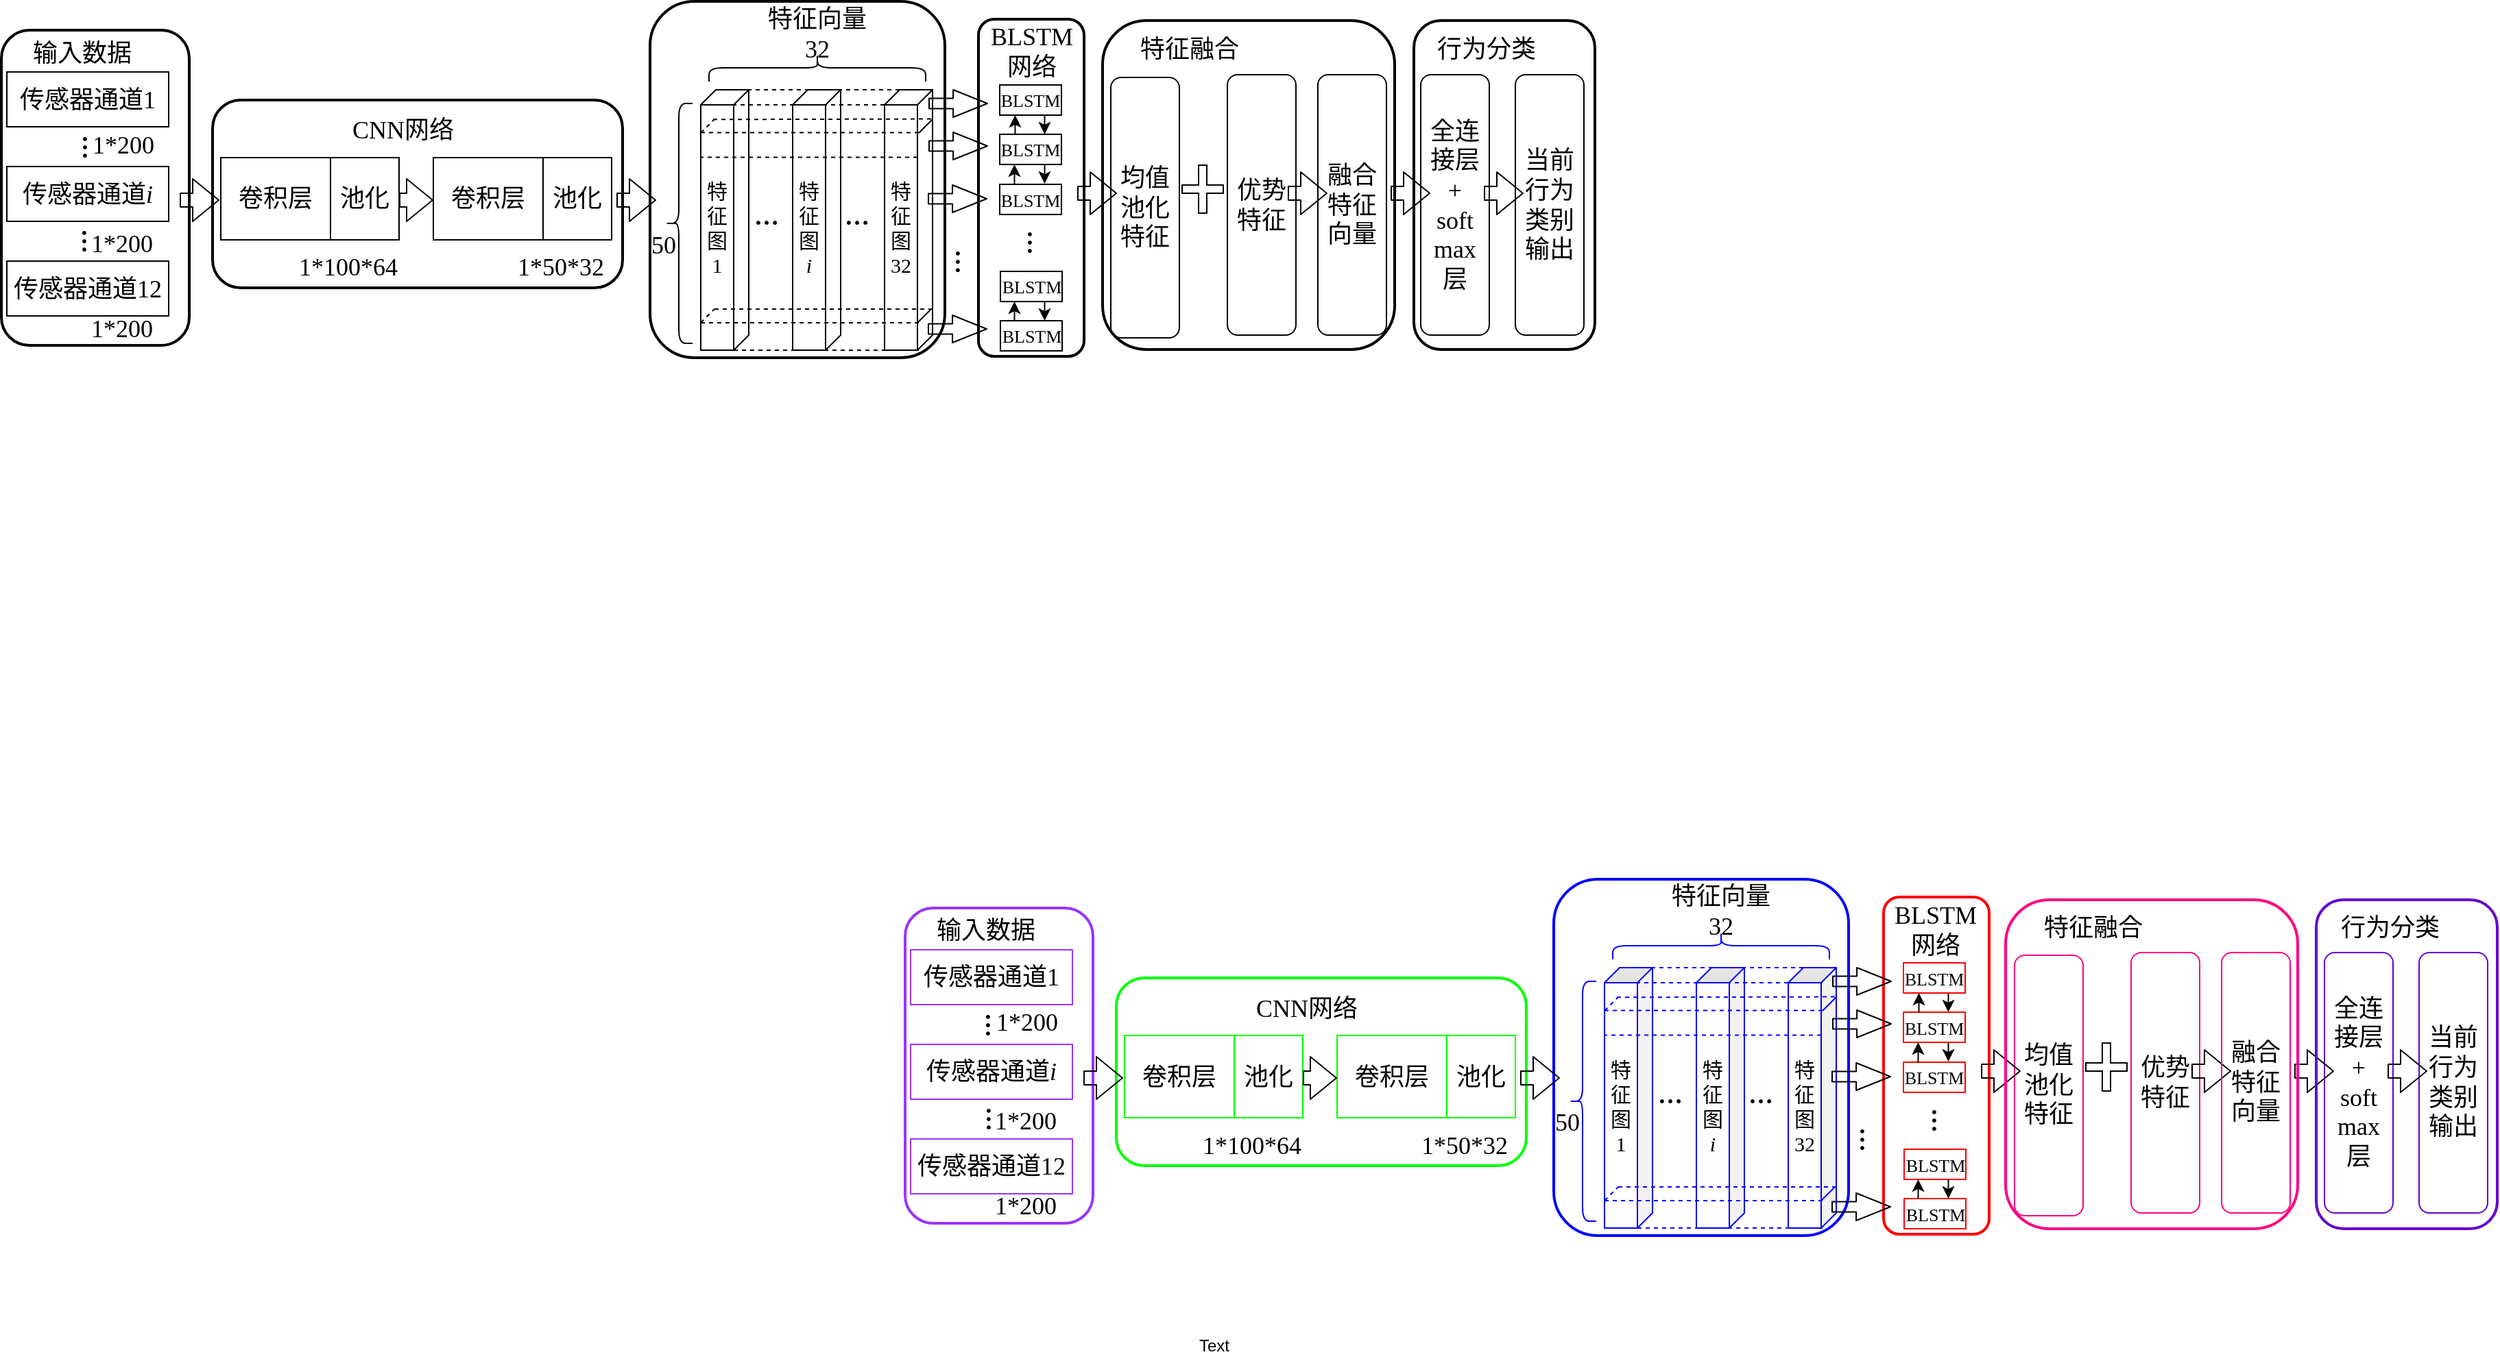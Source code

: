<mxfile version="12.3.6" type="github" pages="1">
  <diagram id="lJSEZnFhlExgmXPmysFB" name="Page-1">
    <mxGraphModel dx="1102" dy="666" grid="1" gridSize="10" guides="1" tooltips="1" connect="1" arrows="1" fold="1" page="1" pageScale="1" pageWidth="827" pageHeight="1169" math="0" shadow="0">
      <root>
        <mxCell id="0"/>
        <mxCell id="1" parent="0"/>
        <mxCell id="2xV4bgSsPK4Fpn9SXGJm-24" value="" style="rounded=1;whiteSpace=wrap;html=1;fillColor=none;fontSize=18;fontFamily=Times New Roman;strokeColor=#000000;strokeWidth=2;" parent="1" vertex="1">
          <mxGeometry x="759.5" y="683" width="77" height="246" as="geometry"/>
        </mxCell>
        <mxCell id="2xV4bgSsPK4Fpn9SXGJm-44" value="" style="rounded=1;whiteSpace=wrap;html=1;fillColor=none;fontFamily=Times New Roman;fontSize=18;strokeColor=#000000;strokeWidth=2;" parent="1" vertex="1">
          <mxGeometry x="520" y="670" width="215" height="260" as="geometry"/>
        </mxCell>
        <mxCell id="eGzz-Rn0fV7NUqwpoASo-67" value="" style="rounded=1;whiteSpace=wrap;html=1;fillColor=none;fontSize=18;fontFamily=Times New Roman;strokeColor=#000000;strokeWidth=2;" parent="1" vertex="1">
          <mxGeometry x="201" y="742" width="299" height="137" as="geometry"/>
        </mxCell>
        <mxCell id="2xV4bgSsPK4Fpn9SXGJm-2" value="" style="rounded=1;whiteSpace=wrap;html=1;fillColor=none;fontFamily=Times New Roman;strokeColor=#000000;strokeWidth=2;" parent="1" vertex="1">
          <mxGeometry x="47" y="691" width="137" height="230" as="geometry"/>
        </mxCell>
        <mxCell id="ZtjSj2uJkYHvm_TxWKFo-8" value="" style="endArrow=classic;html=1;exitX=0.25;exitY=0;exitDx=0;exitDy=0;entryX=0.25;entryY=1;entryDx=0;entryDy=0;strokeColor=#000000;" parent="1" edge="1">
          <mxGeometry width="50" height="50" relative="1" as="geometry">
            <mxPoint x="807.75" y="753" as="sourcePoint"/>
            <mxPoint x="807.75" y="767" as="targetPoint"/>
          </mxGeometry>
        </mxCell>
        <mxCell id="eGzz-Rn0fV7NUqwpoASo-92" value="BLSTM" style="rounded=0;whiteSpace=wrap;html=1;fillColor=none;fontFamily=Times New Roman;fontSize=13;strokeColor=#000000;" parent="1" vertex="1">
          <mxGeometry x="775" y="767" width="45" height="22" as="geometry"/>
        </mxCell>
        <mxCell id="eGzz-Rn0fV7NUqwpoASo-36" value="&lt;font style=&quot;font-size: 15px&quot;&gt;特征图&lt;br&gt;1&lt;/font&gt;" style="shape=cube;whiteSpace=wrap;html=1;boundedLbl=1;backgroundOutline=1;darkOpacity=0;darkOpacity2=0;fillColor=none;direction=south;size=11;fontFamily=Times New Roman;strokeColor=#000000;strokeWidth=1;" parent="1" vertex="1">
          <mxGeometry x="557" y="734.5" width="35" height="190" as="geometry"/>
        </mxCell>
        <mxCell id="eGzz-Rn0fV7NUqwpoASo-37" value="&lt;font style=&quot;font-size: 15px&quot;&gt;特征图&lt;br&gt;&lt;i&gt;i&lt;/i&gt;&lt;/font&gt;" style="shape=cube;whiteSpace=wrap;html=1;boundedLbl=1;backgroundOutline=1;darkOpacity=0;darkOpacity2=0;fillColor=none;direction=south;size=11;fontStyle=0;fontFamily=Times New Roman;strokeColor=#000000;" parent="1" vertex="1">
          <mxGeometry x="624" y="734.5" width="35" height="190" as="geometry"/>
        </mxCell>
        <mxCell id="eGzz-Rn0fV7NUqwpoASo-38" value="&lt;font style=&quot;font-size: 15px&quot;&gt;特征图&lt;br&gt;32&lt;/font&gt;" style="shape=cube;whiteSpace=wrap;html=1;boundedLbl=1;backgroundOutline=1;darkOpacity=0;darkOpacity2=0;fillColor=none;direction=south;size=11;fontStyle=0;fontFamily=Times New Roman;strokeColor=#000000;" parent="1" vertex="1">
          <mxGeometry x="691" y="734.5" width="35" height="190" as="geometry"/>
        </mxCell>
        <mxCell id="eGzz-Rn0fV7NUqwpoASo-44" value="卷积层" style="rounded=0;whiteSpace=wrap;html=1;fillColor=none;fontSize=18;fontFamily=Times New Roman;strokeColor=#000000;" parent="1" vertex="1">
          <mxGeometry x="207" y="784" width="80" height="60" as="geometry"/>
        </mxCell>
        <mxCell id="eGzz-Rn0fV7NUqwpoASo-50" value="池化" style="rounded=0;whiteSpace=wrap;html=1;fillColor=none;fontSize=18;fontFamily=Times New Roman;strokeColor=#000000;" parent="1" vertex="1">
          <mxGeometry x="287" y="784" width="50" height="60" as="geometry"/>
        </mxCell>
        <mxCell id="eGzz-Rn0fV7NUqwpoASo-52" value="BLSTM" style="rounded=0;whiteSpace=wrap;html=1;fillColor=none;fontFamily=Times New Roman;fontSize=13;strokeColor=#000000;" parent="1" vertex="1">
          <mxGeometry x="775" y="731" width="45" height="22" as="geometry"/>
        </mxCell>
        <mxCell id="eGzz-Rn0fV7NUqwpoASo-64" value="卷积层" style="rounded=0;whiteSpace=wrap;html=1;fillColor=none;fontSize=18;fontFamily=Times New Roman;strokeColor=#000000;" parent="1" vertex="1">
          <mxGeometry x="362" y="784" width="80" height="60" as="geometry"/>
        </mxCell>
        <mxCell id="eGzz-Rn0fV7NUqwpoASo-65" value="池化" style="rounded=0;whiteSpace=wrap;html=1;fillColor=none;fontSize=18;fontFamily=Times New Roman;strokeColor=#000000;" parent="1" vertex="1">
          <mxGeometry x="442" y="784" width="50" height="60" as="geometry"/>
        </mxCell>
        <mxCell id="eGzz-Rn0fV7NUqwpoASo-68" value="CNN网络" style="text;html=1;strokeColor=none;fillColor=none;align=center;verticalAlign=middle;whiteSpace=wrap;rounded=0;fontSize=18;fontFamily=Times New Roman;" parent="1" vertex="1">
          <mxGeometry x="279.5" y="744" width="120" height="40" as="geometry"/>
        </mxCell>
        <mxCell id="eGzz-Rn0fV7NUqwpoASo-70" value="1*100*64" style="text;html=1;strokeColor=none;fillColor=none;align=center;verticalAlign=middle;whiteSpace=wrap;rounded=0;fontSize=18;fontFamily=Times New Roman;" parent="1" vertex="1">
          <mxGeometry x="238" y="854" width="124" height="20" as="geometry"/>
        </mxCell>
        <mxCell id="eGzz-Rn0fV7NUqwpoASo-71" value="1*50*32" style="text;html=1;strokeColor=none;fillColor=none;align=center;verticalAlign=middle;whiteSpace=wrap;rounded=0;fontSize=18;fontFamily=Times New Roman;" parent="1" vertex="1">
          <mxGeometry x="392.5" y="854" width="124" height="20" as="geometry"/>
        </mxCell>
        <mxCell id="eGzz-Rn0fV7NUqwpoASo-72" value="" style="shape=curlyBracket;whiteSpace=wrap;html=1;rounded=1;fillColor=none;fontSize=18;fontFamily=Times New Roman;strokeColor=#000000;" parent="1" vertex="1">
          <mxGeometry x="531" y="744.5" width="20" height="175" as="geometry"/>
        </mxCell>
        <mxCell id="eGzz-Rn0fV7NUqwpoASo-73" value="50" style="text;html=1;resizable=0;points=[];autosize=1;align=left;verticalAlign=top;spacingTop=-4;fontSize=18;fontFamily=Times New Roman;" parent="1" vertex="1">
          <mxGeometry x="518.5" y="834.5" width="40" height="20" as="geometry"/>
        </mxCell>
        <mxCell id="eGzz-Rn0fV7NUqwpoASo-74" value="" style="shape=curlyBracket;whiteSpace=wrap;html=1;rounded=1;fillColor=none;fontSize=18;direction=south;fontFamily=Times New Roman;strokeColor=#000000;" parent="1" vertex="1">
          <mxGeometry x="563" y="708.5" width="158" height="20" as="geometry"/>
        </mxCell>
        <mxCell id="eGzz-Rn0fV7NUqwpoASo-75" value="特征向量&lt;br&gt;&amp;nbsp; &amp;nbsp; &amp;nbsp; 32" style="text;html=1;resizable=0;points=[];autosize=1;align=left;verticalAlign=top;spacingTop=-4;fontSize=18;fontFamily=Times New Roman;" parent="1" vertex="1">
          <mxGeometry x="604" y="669.5" width="90" height="40" as="geometry"/>
        </mxCell>
        <mxCell id="eGzz-Rn0fV7NUqwpoASo-76" value="" style="endArrow=none;dashed=1;html=1;fontSize=18;entryX=0;entryY=0;entryDx=11;entryDy=35;entryPerimeter=0;exitX=0;exitY=0;exitDx=11;exitDy=35;exitPerimeter=0;fontFamily=Times New Roman;strokeColor=#000000;" parent="1" source="eGzz-Rn0fV7NUqwpoASo-38" target="eGzz-Rn0fV7NUqwpoASo-36" edge="1">
          <mxGeometry width="50" height="50" relative="1" as="geometry">
            <mxPoint x="314" y="733.5" as="sourcePoint"/>
            <mxPoint x="556" y="739.5" as="targetPoint"/>
          </mxGeometry>
        </mxCell>
        <mxCell id="eGzz-Rn0fV7NUqwpoASo-77" value="" style="endArrow=none;dashed=1;html=1;fontSize=18;entryX=0;entryY=0;entryDx=0;entryDy=24;entryPerimeter=0;exitX=0;exitY=0;exitDx=0;exitDy=24;exitPerimeter=0;fontFamily=Times New Roman;strokeColor=#000000;" parent="1" source="eGzz-Rn0fV7NUqwpoASo-38" target="eGzz-Rn0fV7NUqwpoASo-36" edge="1">
          <mxGeometry width="50" height="50" relative="1" as="geometry">
            <mxPoint x="436" y="749.5" as="sourcePoint"/>
            <mxPoint x="486" y="699.5" as="targetPoint"/>
          </mxGeometry>
        </mxCell>
        <mxCell id="eGzz-Rn0fV7NUqwpoASo-78" value="" style="endArrow=none;dashed=1;html=1;fontSize=18;entryX=0.149;entryY=1;entryDx=0;entryDy=0;entryPerimeter=0;exitX=0.149;exitY=0.286;exitDx=0;exitDy=0;exitPerimeter=0;fontFamily=Times New Roman;strokeColor=#000000;" parent="1" edge="1">
          <mxGeometry width="50" height="50" relative="1" as="geometry">
            <mxPoint x="715.99" y="765.81" as="sourcePoint"/>
            <mxPoint x="557" y="765.81" as="targetPoint"/>
          </mxGeometry>
        </mxCell>
        <mxCell id="eGzz-Rn0fV7NUqwpoASo-79" value="" style="endArrow=none;dashed=1;html=1;fontSize=18;entryX=0.112;entryY=0.009;entryDx=0;entryDy=0;entryPerimeter=0;exitX=0.114;exitY=0.743;exitDx=0;exitDy=0;exitPerimeter=0;fontFamily=Times New Roman;strokeColor=#000000;" parent="1" source="eGzz-Rn0fV7NUqwpoASo-36" target="eGzz-Rn0fV7NUqwpoASo-38" edge="1">
          <mxGeometry width="50" height="50" relative="1" as="geometry">
            <mxPoint x="456" y="769.5" as="sourcePoint"/>
            <mxPoint x="506" y="719.5" as="targetPoint"/>
          </mxGeometry>
        </mxCell>
        <mxCell id="eGzz-Rn0fV7NUqwpoASo-84" value="" style="endArrow=none;dashed=1;html=1;fontSize=18;fontFamily=Times New Roman;strokeColor=#000000;" parent="1" edge="1">
          <mxGeometry width="50" height="50" relative="1" as="geometry">
            <mxPoint x="557" y="904.5" as="sourcePoint"/>
            <mxPoint x="716" y="904.5" as="targetPoint"/>
          </mxGeometry>
        </mxCell>
        <mxCell id="eGzz-Rn0fV7NUqwpoASo-85" value="" style="endArrow=none;dashed=1;html=1;fontSize=18;fontFamily=Times New Roman;strokeColor=#000000;" parent="1" edge="1">
          <mxGeometry width="50" height="50" relative="1" as="geometry">
            <mxPoint x="557" y="924.5" as="sourcePoint"/>
            <mxPoint x="716" y="924.5" as="targetPoint"/>
          </mxGeometry>
        </mxCell>
        <mxCell id="eGzz-Rn0fV7NUqwpoASo-86" value="" style="endArrow=none;dashed=1;html=1;fontSize=18;fontFamily=Times New Roman;strokeColor=#000000;" parent="1" edge="1">
          <mxGeometry width="50" height="50" relative="1" as="geometry">
            <mxPoint x="567" y="894.5" as="sourcePoint"/>
            <mxPoint x="726" y="894.5" as="targetPoint"/>
          </mxGeometry>
        </mxCell>
        <mxCell id="eGzz-Rn0fV7NUqwpoASo-88" value="" style="endArrow=none;html=1;fontSize=18;fontFamily=Times New Roman;strokeColor=#000000;" parent="1" edge="1">
          <mxGeometry width="50" height="50" relative="1" as="geometry">
            <mxPoint x="716" y="766" as="sourcePoint"/>
            <mxPoint x="726" y="756" as="targetPoint"/>
          </mxGeometry>
        </mxCell>
        <mxCell id="eGzz-Rn0fV7NUqwpoASo-89" value="" style="endArrow=none;dashed=1;html=1;fontSize=18;fontFamily=Times New Roman;strokeColor=#000000;" parent="1" edge="1">
          <mxGeometry width="50" height="50" relative="1" as="geometry">
            <mxPoint x="557" y="766" as="sourcePoint"/>
            <mxPoint x="567" y="756" as="targetPoint"/>
          </mxGeometry>
        </mxCell>
        <mxCell id="eGzz-Rn0fV7NUqwpoASo-90" value="" style="endArrow=none;dashed=1;html=1;fontSize=18;fontFamily=Times New Roman;strokeColor=#000000;" parent="1" edge="1">
          <mxGeometry width="50" height="50" relative="1" as="geometry">
            <mxPoint x="557" y="904.5" as="sourcePoint"/>
            <mxPoint x="567" y="894.5" as="targetPoint"/>
          </mxGeometry>
        </mxCell>
        <mxCell id="eGzz-Rn0fV7NUqwpoASo-91" value="" style="endArrow=none;html=1;fontSize=18;fontFamily=Times New Roman;strokeColor=#000000;" parent="1" edge="1">
          <mxGeometry width="50" height="50" relative="1" as="geometry">
            <mxPoint x="715" y="904.5" as="sourcePoint"/>
            <mxPoint x="725" y="894.5" as="targetPoint"/>
          </mxGeometry>
        </mxCell>
        <mxCell id="eGzz-Rn0fV7NUqwpoASo-106" value="均值池化特征" style="rounded=1;whiteSpace=wrap;html=1;fillColor=none;fontSize=18;fontFamily=Times New Roman;strokeColor=#000000;strokeWidth=1;" parent="1" vertex="1">
          <mxGeometry x="856" y="725.5" width="50" height="190" as="geometry"/>
        </mxCell>
        <mxCell id="eGzz-Rn0fV7NUqwpoASo-107" value="" style="shape=cross;whiteSpace=wrap;html=1;fillColor=none;fontSize=18;fontFamily=Times New Roman;strokeColor=#000000;" parent="1" vertex="1">
          <mxGeometry x="908" y="789.5" width="30" height="35" as="geometry"/>
        </mxCell>
        <mxCell id="eGzz-Rn0fV7NUqwpoASo-108" value="优势特征" style="rounded=1;whiteSpace=wrap;html=1;fillColor=none;fontSize=18;fontFamily=Times New Roman;strokeColor=#000000;" parent="1" vertex="1">
          <mxGeometry x="941" y="723.5" width="50" height="190" as="geometry"/>
        </mxCell>
        <mxCell id="eGzz-Rn0fV7NUqwpoASo-109" value="全连接层&lt;br&gt;+&lt;br&gt;soft&lt;br&gt;max&lt;br&gt;层" style="rounded=1;whiteSpace=wrap;html=1;fillColor=none;fontSize=18;fontFamily=Times New Roman;strokeColor=#000000;" parent="1" vertex="1">
          <mxGeometry x="1082" y="723.5" width="50" height="190" as="geometry"/>
        </mxCell>
        <mxCell id="eGzz-Rn0fV7NUqwpoASo-110" value="当前行为&lt;br&gt;类别输出" style="rounded=1;whiteSpace=wrap;html=1;fillColor=none;fontSize=18;fontFamily=Times New Roman;strokeColor=#000000;" parent="1" vertex="1">
          <mxGeometry x="1151" y="723.5" width="50" height="190" as="geometry"/>
        </mxCell>
        <mxCell id="2xV4bgSsPK4Fpn9SXGJm-1" value="" style="shape=flexArrow;endArrow=classic;html=1;fontFamily=Times New Roman;strokeColor=#000000;" parent="1" edge="1">
          <mxGeometry width="50" height="50" relative="1" as="geometry">
            <mxPoint x="985" y="810" as="sourcePoint"/>
            <mxPoint x="1014" y="810" as="targetPoint"/>
          </mxGeometry>
        </mxCell>
        <mxCell id="2xV4bgSsPK4Fpn9SXGJm-3" value="BLSTM网络" style="text;html=1;strokeColor=none;fillColor=none;align=center;verticalAlign=middle;whiteSpace=wrap;rounded=0;fontSize=18;fontFamily=Times New Roman;" parent="1" vertex="1">
          <mxGeometry x="768.5" y="697" width="59" height="20" as="geometry"/>
        </mxCell>
        <mxCell id="2xV4bgSsPK4Fpn9SXGJm-9" value="" style="endArrow=none;dashed=1;html=1;fontSize=18;entryX=0.149;entryY=1;entryDx=0;entryDy=0;entryPerimeter=0;exitX=0.149;exitY=0.286;exitDx=0;exitDy=0;exitPerimeter=0;fontFamily=Times New Roman;strokeColor=#000000;" parent="1" edge="1">
          <mxGeometry width="50" height="50" relative="1" as="geometry">
            <mxPoint x="715" y="783.81" as="sourcePoint"/>
            <mxPoint x="557" y="783.81" as="targetPoint"/>
          </mxGeometry>
        </mxCell>
        <mxCell id="2xV4bgSsPK4Fpn9SXGJm-12" value="传感器通道1" style="rounded=0;whiteSpace=wrap;html=1;fillColor=none;fontSize=18;fontFamily=Times New Roman;strokeColor=#000000;" parent="1" vertex="1">
          <mxGeometry x="51" y="721.5" width="118" height="40" as="geometry"/>
        </mxCell>
        <mxCell id="2xV4bgSsPK4Fpn9SXGJm-14" value="传感器通道&lt;i&gt;i&lt;/i&gt;" style="rounded=0;whiteSpace=wrap;html=1;fillColor=none;fontSize=18;fontFamily=Times New Roman;strokeColor=#000000;" parent="1" vertex="1">
          <mxGeometry x="51" y="790.5" width="118" height="40" as="geometry"/>
        </mxCell>
        <mxCell id="2xV4bgSsPK4Fpn9SXGJm-15" value="传感器通道12" style="rounded=0;whiteSpace=wrap;html=1;fillColor=none;fontSize=18;fontFamily=Times New Roman;strokeColor=#000000;" parent="1" vertex="1">
          <mxGeometry x="51" y="859.5" width="118" height="40" as="geometry"/>
        </mxCell>
        <mxCell id="2xV4bgSsPK4Fpn9SXGJm-38" value="&lt;b&gt;…&lt;/b&gt;" style="text;html=1;strokeColor=none;fillColor=none;align=center;verticalAlign=middle;whiteSpace=wrap;rounded=0;fontFamily=Times New Roman;fontSize=18;direction=west;" parent="1" vertex="1">
          <mxGeometry x="651" y="817" width="40" height="20" as="geometry"/>
        </mxCell>
        <mxCell id="2xV4bgSsPK4Fpn9SXGJm-39" value="&lt;b&gt;…&lt;/b&gt;" style="text;html=1;strokeColor=none;fillColor=none;align=center;verticalAlign=middle;whiteSpace=wrap;rounded=0;fontFamily=Times New Roman;fontSize=18;direction=west;rotation=90;strokeWidth=7;" parent="1" vertex="1">
          <mxGeometry x="92.5" y="766" width="40" height="20" as="geometry"/>
        </mxCell>
        <mxCell id="2xV4bgSsPK4Fpn9SXGJm-40" value="&lt;b&gt;…&lt;/b&gt;" style="text;html=1;strokeColor=none;fillColor=none;align=center;verticalAlign=middle;whiteSpace=wrap;rounded=0;fontFamily=Times New Roman;fontSize=18;direction=west;rotation=90;" parent="1" vertex="1">
          <mxGeometry x="92.5" y="834.5" width="40" height="20" as="geometry"/>
        </mxCell>
        <mxCell id="2xV4bgSsPK4Fpn9SXGJm-41" value="&lt;b&gt;…&lt;/b&gt;" style="text;html=1;strokeColor=none;fillColor=none;align=center;verticalAlign=middle;whiteSpace=wrap;rounded=0;fontFamily=Times New Roman;fontSize=18;direction=west;" parent="1" vertex="1">
          <mxGeometry x="584.5" y="817" width="40" height="20" as="geometry"/>
        </mxCell>
        <mxCell id="2xV4bgSsPK4Fpn9SXGJm-42" value="&lt;b&gt;&lt;font style=&quot;font-size: 18px&quot;&gt;…&lt;/font&gt;&lt;/b&gt;" style="text;html=1;strokeColor=none;fillColor=none;align=center;verticalAlign=middle;whiteSpace=wrap;rounded=0;fontFamily=Times New Roman;fontSize=13;direction=west;rotation=90;" parent="1" vertex="1">
          <mxGeometry x="793.5" y="839" width="17" height="13" as="geometry"/>
        </mxCell>
        <mxCell id="2xV4bgSsPK4Fpn9SXGJm-43" value="输入数据" style="text;html=1;strokeColor=none;fillColor=none;align=center;verticalAlign=middle;whiteSpace=wrap;rounded=0;fontFamily=Times New Roman;fontSize=18;" parent="1" vertex="1">
          <mxGeometry x="56" y="697.5" width="100" height="20" as="geometry"/>
        </mxCell>
        <mxCell id="2xV4bgSsPK4Fpn9SXGJm-55" value="" style="shape=flexArrow;endArrow=classic;html=1;fontFamily=Times New Roman;fontSize=18;width=7.5;endSize=7.986;endWidth=11.528;" parent="1" edge="1">
          <mxGeometry width="50" height="50" relative="1" as="geometry">
            <mxPoint x="723" y="744.5" as="sourcePoint"/>
            <mxPoint x="766.5" y="744.5" as="targetPoint"/>
          </mxGeometry>
        </mxCell>
        <mxCell id="2xV4bgSsPK4Fpn9SXGJm-56" value="" style="shape=flexArrow;endArrow=classic;html=1;fontFamily=Times New Roman;fontSize=18;width=7.5;endSize=7.986;endWidth=11.528;" parent="1" edge="1">
          <mxGeometry width="50" height="50" relative="1" as="geometry">
            <mxPoint x="723" y="775.5" as="sourcePoint"/>
            <mxPoint x="766.5" y="775.5" as="targetPoint"/>
          </mxGeometry>
        </mxCell>
        <mxCell id="2xV4bgSsPK4Fpn9SXGJm-57" value="BLSTM" style="rounded=0;whiteSpace=wrap;html=1;fillColor=none;fontFamily=Times New Roman;fontSize=13;strokeColor=#000000;" parent="1" vertex="1">
          <mxGeometry x="775.5" y="867" width="45" height="22" as="geometry"/>
        </mxCell>
        <mxCell id="2xV4bgSsPK4Fpn9SXGJm-58" value="BLSTM" style="rounded=0;whiteSpace=wrap;html=1;fillColor=none;fontFamily=Times New Roman;fontSize=13;strokeColor=#000000;" parent="1" vertex="1">
          <mxGeometry x="775.5" y="903" width="45" height="22" as="geometry"/>
        </mxCell>
        <mxCell id="2xV4bgSsPK4Fpn9SXGJm-60" value="" style="shape=flexArrow;endArrow=classic;html=1;fontFamily=Times New Roman;fontSize=18;width=7.5;endSize=7.986;endWidth=11.528;" parent="1" edge="1">
          <mxGeometry width="50" height="50" relative="1" as="geometry">
            <mxPoint x="722.5" y="909" as="sourcePoint"/>
            <mxPoint x="766" y="909" as="targetPoint"/>
          </mxGeometry>
        </mxCell>
        <mxCell id="2xV4bgSsPK4Fpn9SXGJm-62" value="BLSTM" style="rounded=0;whiteSpace=wrap;html=1;fillColor=none;fontFamily=Times New Roman;fontSize=13;strokeColor=#000000;" parent="1" vertex="1">
          <mxGeometry x="775" y="803.5" width="45" height="22" as="geometry"/>
        </mxCell>
        <mxCell id="2xV4bgSsPK4Fpn9SXGJm-67" value="" style="shape=flexArrow;endArrow=classic;html=1;fontFamily=Times New Roman;fontSize=18;width=7.5;endSize=7.986;endWidth=11.528;" parent="1" edge="1">
          <mxGeometry width="50" height="50" relative="1" as="geometry">
            <mxPoint x="722.5" y="814" as="sourcePoint"/>
            <mxPoint x="766" y="814" as="targetPoint"/>
          </mxGeometry>
        </mxCell>
        <mxCell id="2xV4bgSsPK4Fpn9SXGJm-68" value="1*200" style="text;html=1;strokeColor=none;fillColor=none;align=center;verticalAlign=middle;whiteSpace=wrap;rounded=0;fontFamily=Times New Roman;fontSize=18;" parent="1" vertex="1">
          <mxGeometry x="116" y="764.5" width="40" height="20" as="geometry"/>
        </mxCell>
        <mxCell id="2xV4bgSsPK4Fpn9SXGJm-69" value="1*200" style="text;html=1;strokeColor=none;fillColor=none;align=center;verticalAlign=middle;whiteSpace=wrap;rounded=0;fontFamily=Times New Roman;fontSize=18;" parent="1" vertex="1">
          <mxGeometry x="115" y="836.5" width="40" height="20" as="geometry"/>
        </mxCell>
        <mxCell id="2xV4bgSsPK4Fpn9SXGJm-70" value="1*200" style="text;html=1;strokeColor=none;fillColor=none;align=center;verticalAlign=middle;whiteSpace=wrap;rounded=0;fontFamily=Times New Roman;fontSize=18;" parent="1" vertex="1">
          <mxGeometry x="115" y="898.5" width="40" height="20" as="geometry"/>
        </mxCell>
        <mxCell id="2xV4bgSsPK4Fpn9SXGJm-72" value="" style="shape=flexArrow;endArrow=classic;html=1;fontFamily=Times New Roman;strokeColor=#000000;" parent="1" edge="1">
          <mxGeometry width="50" height="50" relative="1" as="geometry">
            <mxPoint x="831.5" y="810" as="sourcePoint"/>
            <mxPoint x="860.5" y="810" as="targetPoint"/>
          </mxGeometry>
        </mxCell>
        <mxCell id="2xV4bgSsPK4Fpn9SXGJm-73" value="" style="shape=flexArrow;endArrow=classic;html=1;fontFamily=Times New Roman;strokeColor=#000000;" parent="1" edge="1">
          <mxGeometry width="50" height="50" relative="1" as="geometry">
            <mxPoint x="495.5" y="815" as="sourcePoint"/>
            <mxPoint x="524.5" y="815" as="targetPoint"/>
          </mxGeometry>
        </mxCell>
        <mxCell id="2xV4bgSsPK4Fpn9SXGJm-75" value="" style="shape=flexArrow;endArrow=classic;html=1;fontFamily=Times New Roman;" parent="1" edge="1">
          <mxGeometry width="50" height="50" relative="1" as="geometry">
            <mxPoint x="177.0" y="815" as="sourcePoint"/>
            <mxPoint x="206" y="815" as="targetPoint"/>
          </mxGeometry>
        </mxCell>
        <mxCell id="2xV4bgSsPK4Fpn9SXGJm-77" value="" style="shape=flexArrow;endArrow=classic;html=1;fontFamily=Times New Roman;" parent="1" edge="1">
          <mxGeometry width="50" height="50" relative="1" as="geometry">
            <mxPoint x="337.0" y="815" as="sourcePoint"/>
            <mxPoint x="362" y="815" as="targetPoint"/>
          </mxGeometry>
        </mxCell>
        <mxCell id="2xV4bgSsPK4Fpn9SXGJm-98" value="&lt;b&gt;…&lt;/b&gt;" style="text;html=1;strokeColor=none;fillColor=none;align=center;verticalAlign=middle;whiteSpace=wrap;rounded=0;fontFamily=Times New Roman;fontSize=18;direction=west;rotation=90;" parent="1" vertex="1">
          <mxGeometry x="729.5" y="854.5" width="40" height="10" as="geometry"/>
        </mxCell>
        <mxCell id="ZtjSj2uJkYHvm_TxWKFo-5" value="" style="endArrow=classic;html=1;exitX=0.25;exitY=0;exitDx=0;exitDy=0;entryX=0.25;entryY=1;entryDx=0;entryDy=0;strokeColor=#000000;" parent="1" source="eGzz-Rn0fV7NUqwpoASo-92" target="eGzz-Rn0fV7NUqwpoASo-52" edge="1">
          <mxGeometry width="50" height="50" relative="1" as="geometry">
            <mxPoint x="674" y="799" as="sourcePoint"/>
            <mxPoint x="724" y="749" as="targetPoint"/>
          </mxGeometry>
        </mxCell>
        <mxCell id="ZtjSj2uJkYHvm_TxWKFo-6" value="" style="endArrow=classic;html=1;exitX=0.25;exitY=0;exitDx=0;exitDy=0;entryX=0.25;entryY=1;entryDx=0;entryDy=0;strokeColor=#000000;" parent="1" edge="1">
          <mxGeometry width="50" height="50" relative="1" as="geometry">
            <mxPoint x="785.75" y="803.5" as="sourcePoint"/>
            <mxPoint x="785.75" y="789" as="targetPoint"/>
          </mxGeometry>
        </mxCell>
        <mxCell id="ZtjSj2uJkYHvm_TxWKFo-7" value="" style="endArrow=classic;html=1;exitX=0.25;exitY=0;exitDx=0;exitDy=0;entryX=0.25;entryY=1;entryDx=0;entryDy=0;strokeColor=#000000;" parent="1" edge="1">
          <mxGeometry width="50" height="50" relative="1" as="geometry">
            <mxPoint x="785.75" y="903" as="sourcePoint"/>
            <mxPoint x="785.75" y="889" as="targetPoint"/>
          </mxGeometry>
        </mxCell>
        <mxCell id="ZtjSj2uJkYHvm_TxWKFo-10" value="" style="endArrow=classic;html=1;exitX=0.25;exitY=0;exitDx=0;exitDy=0;entryX=0.25;entryY=1;entryDx=0;entryDy=0;strokeColor=#000000;" parent="1" edge="1">
          <mxGeometry width="50" height="50" relative="1" as="geometry">
            <mxPoint x="807.75" y="789" as="sourcePoint"/>
            <mxPoint x="807.75" y="803" as="targetPoint"/>
          </mxGeometry>
        </mxCell>
        <mxCell id="ZtjSj2uJkYHvm_TxWKFo-11" value="" style="endArrow=classic;html=1;exitX=0.25;exitY=0;exitDx=0;exitDy=0;entryX=0.25;entryY=1;entryDx=0;entryDy=0;strokeColor=#000000;" parent="1" edge="1">
          <mxGeometry width="50" height="50" relative="1" as="geometry">
            <mxPoint x="807.75" y="889" as="sourcePoint"/>
            <mxPoint x="807.75" y="903" as="targetPoint"/>
          </mxGeometry>
        </mxCell>
        <mxCell id="ZtjSj2uJkYHvm_TxWKFo-13" value="" style="shape=flexArrow;endArrow=classic;html=1;fontFamily=Times New Roman;strokeColor=#000000;" parent="1" edge="1">
          <mxGeometry width="50" height="50" relative="1" as="geometry">
            <mxPoint x="1128" y="810" as="sourcePoint"/>
            <mxPoint x="1157" y="810" as="targetPoint"/>
          </mxGeometry>
        </mxCell>
        <mxCell id="ZtjSj2uJkYHvm_TxWKFo-15" value="特征融合" style="text;html=1;strokeColor=none;fillColor=none;align=center;verticalAlign=middle;whiteSpace=wrap;rounded=0;fontSize=18;" parent="1" vertex="1">
          <mxGeometry x="874" y="695" width="79" height="20" as="geometry"/>
        </mxCell>
        <mxCell id="3uppgYlmmr_DsJyYe-Iu-1" value="融合特征向量" style="rounded=1;whiteSpace=wrap;html=1;fillColor=none;fontSize=18;fontFamily=Times New Roman;strokeColor=#000000;" parent="1" vertex="1">
          <mxGeometry x="1007" y="723.5" width="50" height="190" as="geometry"/>
        </mxCell>
        <mxCell id="3uppgYlmmr_DsJyYe-Iu-2" value="" style="shape=flexArrow;endArrow=classic;html=1;fontFamily=Times New Roman;strokeColor=#000000;" parent="1" edge="1">
          <mxGeometry width="50" height="50" relative="1" as="geometry">
            <mxPoint x="1060" y="810" as="sourcePoint"/>
            <mxPoint x="1089" y="810" as="targetPoint"/>
          </mxGeometry>
        </mxCell>
        <mxCell id="YC8aZW9m34SwdmUY51Wp-1" value="" style="rounded=1;whiteSpace=wrap;html=1;fillColor=none;strokeWidth=2;" parent="1" vertex="1">
          <mxGeometry x="850" y="684" width="213" height="240" as="geometry"/>
        </mxCell>
        <mxCell id="YC8aZW9m34SwdmUY51Wp-3" value="" style="rounded=1;whiteSpace=wrap;html=1;fillColor=none;strokeWidth=2;" parent="1" vertex="1">
          <mxGeometry x="1077" y="684" width="132" height="240" as="geometry"/>
        </mxCell>
        <mxCell id="YC8aZW9m34SwdmUY51Wp-4" value="&lt;font style=&quot;font-size: 18px&quot;&gt;行为分类&lt;/font&gt;" style="text;html=1;strokeColor=none;fillColor=none;align=center;verticalAlign=middle;whiteSpace=wrap;rounded=0;" parent="1" vertex="1">
          <mxGeometry x="1090" y="695" width="80" height="20" as="geometry"/>
        </mxCell>
        <mxCell id="YC8aZW9m34SwdmUY51Wp-81" value="Text" style="text;html=1;align=center;verticalAlign=middle;resizable=0;points=[];;autosize=1;" parent="1" vertex="1">
          <mxGeometry x="911" y="1641" width="40" height="20" as="geometry"/>
        </mxCell>
        <mxCell id="YC8aZW9m34SwdmUY51Wp-84" value="" style="rounded=1;whiteSpace=wrap;html=1;fillColor=none;fontSize=18;fontFamily=Times New Roman;strokeColor=#FF0000;strokeWidth=2;" parent="1" vertex="1">
          <mxGeometry x="1419.5" y="1323.5" width="77" height="246" as="geometry"/>
        </mxCell>
        <mxCell id="YC8aZW9m34SwdmUY51Wp-85" value="" style="rounded=1;whiteSpace=wrap;html=1;fillColor=none;fontFamily=Times New Roman;fontSize=18;strokeColor=#0000FF;strokeWidth=2;" parent="1" vertex="1">
          <mxGeometry x="1179" y="1310.5" width="215" height="260" as="geometry"/>
        </mxCell>
        <mxCell id="YC8aZW9m34SwdmUY51Wp-86" value="" style="rounded=1;whiteSpace=wrap;html=1;fillColor=none;fontSize=18;fontFamily=Times New Roman;strokeColor=#00FF00;strokeWidth=2;" parent="1" vertex="1">
          <mxGeometry x="860" y="1382.5" width="299" height="137" as="geometry"/>
        </mxCell>
        <mxCell id="YC8aZW9m34SwdmUY51Wp-87" value="" style="rounded=1;whiteSpace=wrap;html=1;fillColor=none;fontFamily=Times New Roman;strokeColor=#9933FF;strokeWidth=2;" parent="1" vertex="1">
          <mxGeometry x="706" y="1331.5" width="137" height="230" as="geometry"/>
        </mxCell>
        <mxCell id="YC8aZW9m34SwdmUY51Wp-88" value="" style="endArrow=classic;html=1;exitX=0.25;exitY=0;exitDx=0;exitDy=0;entryX=0.25;entryY=1;entryDx=0;entryDy=0;strokeColor=#000000;" parent="1" edge="1">
          <mxGeometry width="50" height="50" relative="1" as="geometry">
            <mxPoint x="1466.75" y="1393.5" as="sourcePoint"/>
            <mxPoint x="1466.75" y="1407.5" as="targetPoint"/>
          </mxGeometry>
        </mxCell>
        <mxCell id="YC8aZW9m34SwdmUY51Wp-89" value="BLSTM" style="rounded=0;whiteSpace=wrap;html=1;fillColor=none;fontFamily=Times New Roman;fontSize=13;strokeColor=#FF0000;" parent="1" vertex="1">
          <mxGeometry x="1434" y="1407.5" width="45" height="22" as="geometry"/>
        </mxCell>
        <mxCell id="YC8aZW9m34SwdmUY51Wp-90" value="&lt;font style=&quot;font-size: 15px&quot;&gt;特征图&lt;br&gt;1&lt;/font&gt;" style="shape=cube;whiteSpace=wrap;html=1;boundedLbl=1;backgroundOutline=1;darkOpacity=0.05;darkOpacity2=0.1;fillColor=none;direction=south;size=11;fontFamily=Times New Roman;strokeColor=#0000FF;strokeWidth=1;" parent="1" vertex="1">
          <mxGeometry x="1216" y="1375" width="35" height="190" as="geometry"/>
        </mxCell>
        <mxCell id="YC8aZW9m34SwdmUY51Wp-91" value="&lt;font style=&quot;font-size: 15px&quot;&gt;特征图&lt;br&gt;&lt;i&gt;i&lt;/i&gt;&lt;/font&gt;" style="shape=cube;whiteSpace=wrap;html=1;boundedLbl=1;backgroundOutline=1;darkOpacity=0.05;darkOpacity2=0.1;fillColor=none;direction=south;size=11;fontStyle=0;fontFamily=Times New Roman;strokeColor=#0000FF;" parent="1" vertex="1">
          <mxGeometry x="1283" y="1375" width="35" height="190" as="geometry"/>
        </mxCell>
        <mxCell id="YC8aZW9m34SwdmUY51Wp-92" value="&lt;font style=&quot;font-size: 15px&quot;&gt;特征图&lt;br&gt;32&lt;/font&gt;" style="shape=cube;whiteSpace=wrap;html=1;boundedLbl=1;backgroundOutline=1;darkOpacity=0.05;darkOpacity2=0.1;fillColor=none;direction=south;size=11;fontStyle=0;fontFamily=Times New Roman;strokeColor=#0000FF;" parent="1" vertex="1">
          <mxGeometry x="1350" y="1375" width="35" height="190" as="geometry"/>
        </mxCell>
        <mxCell id="YC8aZW9m34SwdmUY51Wp-93" value="卷积层" style="rounded=0;whiteSpace=wrap;html=1;fillColor=none;fontSize=18;fontFamily=Times New Roman;strokeColor=#00FF00;" parent="1" vertex="1">
          <mxGeometry x="866" y="1424.5" width="80" height="60" as="geometry"/>
        </mxCell>
        <mxCell id="YC8aZW9m34SwdmUY51Wp-94" value="池化" style="rounded=0;whiteSpace=wrap;html=1;fillColor=none;fontSize=18;fontFamily=Times New Roman;strokeColor=#00FF00;" parent="1" vertex="1">
          <mxGeometry x="946" y="1424.5" width="50" height="60" as="geometry"/>
        </mxCell>
        <mxCell id="YC8aZW9m34SwdmUY51Wp-95" value="BLSTM" style="rounded=0;whiteSpace=wrap;html=1;fillColor=none;fontFamily=Times New Roman;fontSize=13;strokeColor=#FF0000;" parent="1" vertex="1">
          <mxGeometry x="1434" y="1371.5" width="45" height="22" as="geometry"/>
        </mxCell>
        <mxCell id="YC8aZW9m34SwdmUY51Wp-96" value="卷积层" style="rounded=0;whiteSpace=wrap;html=1;fillColor=none;fontSize=18;fontFamily=Times New Roman;strokeColor=#00FF00;" parent="1" vertex="1">
          <mxGeometry x="1021" y="1424.5" width="80" height="60" as="geometry"/>
        </mxCell>
        <mxCell id="YC8aZW9m34SwdmUY51Wp-97" value="池化" style="rounded=0;whiteSpace=wrap;html=1;fillColor=none;fontSize=18;fontFamily=Times New Roman;strokeColor=#00FF00;" parent="1" vertex="1">
          <mxGeometry x="1101" y="1424.5" width="50" height="60" as="geometry"/>
        </mxCell>
        <mxCell id="YC8aZW9m34SwdmUY51Wp-98" value="CNN网络" style="text;html=1;strokeColor=none;fillColor=none;align=center;verticalAlign=middle;whiteSpace=wrap;rounded=0;fontSize=18;fontFamily=Times New Roman;" parent="1" vertex="1">
          <mxGeometry x="938.5" y="1384.5" width="120" height="40" as="geometry"/>
        </mxCell>
        <mxCell id="YC8aZW9m34SwdmUY51Wp-99" value="1*100*64" style="text;html=1;strokeColor=none;fillColor=none;align=center;verticalAlign=middle;whiteSpace=wrap;rounded=0;fontSize=18;fontFamily=Times New Roman;" parent="1" vertex="1">
          <mxGeometry x="897" y="1494.5" width="124" height="20" as="geometry"/>
        </mxCell>
        <mxCell id="YC8aZW9m34SwdmUY51Wp-100" value="1*50*32" style="text;html=1;strokeColor=none;fillColor=none;align=center;verticalAlign=middle;whiteSpace=wrap;rounded=0;fontSize=18;fontFamily=Times New Roman;" parent="1" vertex="1">
          <mxGeometry x="1051.5" y="1494.5" width="124" height="20" as="geometry"/>
        </mxCell>
        <mxCell id="YC8aZW9m34SwdmUY51Wp-101" value="" style="shape=curlyBracket;whiteSpace=wrap;html=1;rounded=1;fillColor=none;fontSize=18;fontFamily=Times New Roman;strokeColor=#0000FF;" parent="1" vertex="1">
          <mxGeometry x="1190" y="1385" width="20" height="175" as="geometry"/>
        </mxCell>
        <mxCell id="YC8aZW9m34SwdmUY51Wp-102" value="50" style="text;html=1;resizable=0;points=[];autosize=1;align=left;verticalAlign=top;spacingTop=-4;fontSize=18;fontFamily=Times New Roman;strokeColor=none;" parent="1" vertex="1">
          <mxGeometry x="1177.5" y="1475" width="40" height="20" as="geometry"/>
        </mxCell>
        <mxCell id="YC8aZW9m34SwdmUY51Wp-103" value="" style="shape=curlyBracket;whiteSpace=wrap;html=1;rounded=1;fillColor=none;fontSize=18;direction=south;fontFamily=Times New Roman;strokeColor=#0000FF;" parent="1" vertex="1">
          <mxGeometry x="1222" y="1349" width="158" height="20" as="geometry"/>
        </mxCell>
        <mxCell id="YC8aZW9m34SwdmUY51Wp-104" value="特征向量&lt;br&gt;&amp;nbsp; &amp;nbsp; &amp;nbsp; 32" style="text;html=1;resizable=0;points=[];autosize=1;align=left;verticalAlign=top;spacingTop=-4;fontSize=18;fontFamily=Times New Roman;strokeColor=none;" parent="1" vertex="1">
          <mxGeometry x="1263" y="1310" width="90" height="40" as="geometry"/>
        </mxCell>
        <mxCell id="YC8aZW9m34SwdmUY51Wp-105" value="" style="endArrow=none;dashed=1;html=1;fontSize=18;entryX=0;entryY=0;entryDx=11;entryDy=35;entryPerimeter=0;exitX=0;exitY=0;exitDx=11;exitDy=35;exitPerimeter=0;fontFamily=Times New Roman;strokeColor=#0000FF;" parent="1" source="YC8aZW9m34SwdmUY51Wp-92" target="YC8aZW9m34SwdmUY51Wp-90" edge="1">
          <mxGeometry width="50" height="50" relative="1" as="geometry">
            <mxPoint x="973" y="1374" as="sourcePoint"/>
            <mxPoint x="1215" y="1380" as="targetPoint"/>
          </mxGeometry>
        </mxCell>
        <mxCell id="YC8aZW9m34SwdmUY51Wp-106" value="" style="endArrow=none;dashed=1;html=1;fontSize=18;entryX=0;entryY=0;entryDx=0;entryDy=24;entryPerimeter=0;exitX=0;exitY=0;exitDx=0;exitDy=24;exitPerimeter=0;fontFamily=Times New Roman;strokeColor=#0000FF;" parent="1" source="YC8aZW9m34SwdmUY51Wp-92" target="YC8aZW9m34SwdmUY51Wp-90" edge="1">
          <mxGeometry width="50" height="50" relative="1" as="geometry">
            <mxPoint x="1095" y="1390" as="sourcePoint"/>
            <mxPoint x="1145" y="1340" as="targetPoint"/>
          </mxGeometry>
        </mxCell>
        <mxCell id="YC8aZW9m34SwdmUY51Wp-107" value="" style="endArrow=none;dashed=1;html=1;fontSize=18;entryX=0.149;entryY=1;entryDx=0;entryDy=0;entryPerimeter=0;exitX=0.149;exitY=0.286;exitDx=0;exitDy=0;exitPerimeter=0;fontFamily=Times New Roman;strokeColor=#0000FF;" parent="1" edge="1">
          <mxGeometry width="50" height="50" relative="1" as="geometry">
            <mxPoint x="1374.99" y="1406.31" as="sourcePoint"/>
            <mxPoint x="1216" y="1406.31" as="targetPoint"/>
          </mxGeometry>
        </mxCell>
        <mxCell id="YC8aZW9m34SwdmUY51Wp-108" value="" style="endArrow=none;dashed=1;html=1;fontSize=18;entryX=0.112;entryY=0.009;entryDx=0;entryDy=0;entryPerimeter=0;exitX=0.114;exitY=0.743;exitDx=0;exitDy=0;exitPerimeter=0;fontFamily=Times New Roman;strokeColor=#0000FF;" parent="1" source="YC8aZW9m34SwdmUY51Wp-90" target="YC8aZW9m34SwdmUY51Wp-92" edge="1">
          <mxGeometry width="50" height="50" relative="1" as="geometry">
            <mxPoint x="1115" y="1410" as="sourcePoint"/>
            <mxPoint x="1165" y="1360" as="targetPoint"/>
          </mxGeometry>
        </mxCell>
        <mxCell id="YC8aZW9m34SwdmUY51Wp-109" value="" style="endArrow=none;dashed=1;html=1;fontSize=18;fontFamily=Times New Roman;strokeColor=#0000FF;" parent="1" edge="1">
          <mxGeometry width="50" height="50" relative="1" as="geometry">
            <mxPoint x="1216" y="1545" as="sourcePoint"/>
            <mxPoint x="1375" y="1545" as="targetPoint"/>
          </mxGeometry>
        </mxCell>
        <mxCell id="YC8aZW9m34SwdmUY51Wp-110" value="" style="endArrow=none;dashed=1;html=1;fontSize=18;fontFamily=Times New Roman;strokeColor=#0000FF;" parent="1" edge="1">
          <mxGeometry width="50" height="50" relative="1" as="geometry">
            <mxPoint x="1216" y="1565" as="sourcePoint"/>
            <mxPoint x="1375" y="1565" as="targetPoint"/>
          </mxGeometry>
        </mxCell>
        <mxCell id="YC8aZW9m34SwdmUY51Wp-111" value="" style="endArrow=none;dashed=1;html=1;fontSize=18;fontFamily=Times New Roman;strokeColor=#0000FF;" parent="1" edge="1">
          <mxGeometry width="50" height="50" relative="1" as="geometry">
            <mxPoint x="1226" y="1535" as="sourcePoint"/>
            <mxPoint x="1385" y="1535" as="targetPoint"/>
          </mxGeometry>
        </mxCell>
        <mxCell id="YC8aZW9m34SwdmUY51Wp-112" value="" style="endArrow=none;html=1;fontSize=18;fontFamily=Times New Roman;strokeColor=#0000FF;" parent="1" edge="1">
          <mxGeometry width="50" height="50" relative="1" as="geometry">
            <mxPoint x="1375" y="1406.5" as="sourcePoint"/>
            <mxPoint x="1385" y="1396.5" as="targetPoint"/>
          </mxGeometry>
        </mxCell>
        <mxCell id="YC8aZW9m34SwdmUY51Wp-113" value="" style="endArrow=none;dashed=1;html=1;fontSize=18;fontFamily=Times New Roman;strokeColor=#0000FF;" parent="1" edge="1">
          <mxGeometry width="50" height="50" relative="1" as="geometry">
            <mxPoint x="1216" y="1406.5" as="sourcePoint"/>
            <mxPoint x="1226" y="1396.5" as="targetPoint"/>
          </mxGeometry>
        </mxCell>
        <mxCell id="YC8aZW9m34SwdmUY51Wp-114" value="" style="endArrow=none;dashed=1;html=1;fontSize=18;fontFamily=Times New Roman;strokeColor=#0000FF;" parent="1" edge="1">
          <mxGeometry width="50" height="50" relative="1" as="geometry">
            <mxPoint x="1216" y="1545" as="sourcePoint"/>
            <mxPoint x="1226" y="1535" as="targetPoint"/>
          </mxGeometry>
        </mxCell>
        <mxCell id="YC8aZW9m34SwdmUY51Wp-115" value="" style="endArrow=none;html=1;fontSize=18;fontFamily=Times New Roman;strokeColor=#0000FF;" parent="1" edge="1">
          <mxGeometry width="50" height="50" relative="1" as="geometry">
            <mxPoint x="1374" y="1545" as="sourcePoint"/>
            <mxPoint x="1384" y="1535" as="targetPoint"/>
          </mxGeometry>
        </mxCell>
        <mxCell id="YC8aZW9m34SwdmUY51Wp-116" value="均值池化特征" style="rounded=1;whiteSpace=wrap;html=1;fillColor=none;fontSize=18;fontFamily=Times New Roman;strokeColor=#FF0080;strokeWidth=1;" parent="1" vertex="1">
          <mxGeometry x="1515" y="1366" width="50" height="190" as="geometry"/>
        </mxCell>
        <mxCell id="YC8aZW9m34SwdmUY51Wp-117" value="" style="shape=cross;whiteSpace=wrap;html=1;fillColor=none;fontSize=18;fontFamily=Times New Roman;strokeColor=#000000;" parent="1" vertex="1">
          <mxGeometry x="1567" y="1430" width="30" height="35" as="geometry"/>
        </mxCell>
        <mxCell id="YC8aZW9m34SwdmUY51Wp-118" value="优势特征" style="rounded=1;whiteSpace=wrap;html=1;fillColor=none;fontSize=18;fontFamily=Times New Roman;strokeColor=#FF0080;" parent="1" vertex="1">
          <mxGeometry x="1600" y="1364" width="50" height="190" as="geometry"/>
        </mxCell>
        <mxCell id="YC8aZW9m34SwdmUY51Wp-119" value="全连接层&lt;br&gt;+&lt;br&gt;soft&lt;br&gt;max&lt;br&gt;层" style="rounded=1;whiteSpace=wrap;html=1;fillColor=none;fontSize=18;fontFamily=Times New Roman;strokeColor=#6600CC;" parent="1" vertex="1">
          <mxGeometry x="1741" y="1364" width="50" height="190" as="geometry"/>
        </mxCell>
        <mxCell id="YC8aZW9m34SwdmUY51Wp-120" value="当前行为&lt;br&gt;类别输出" style="rounded=1;whiteSpace=wrap;html=1;fillColor=none;fontSize=18;fontFamily=Times New Roman;strokeColor=#6600CC;" parent="1" vertex="1">
          <mxGeometry x="1810" y="1364" width="50" height="190" as="geometry"/>
        </mxCell>
        <mxCell id="YC8aZW9m34SwdmUY51Wp-121" value="" style="shape=flexArrow;endArrow=classic;html=1;fontFamily=Times New Roman;strokeColor=#000000;" parent="1" edge="1">
          <mxGeometry width="50" height="50" relative="1" as="geometry">
            <mxPoint x="1644" y="1450.5" as="sourcePoint"/>
            <mxPoint x="1673" y="1450.5" as="targetPoint"/>
          </mxGeometry>
        </mxCell>
        <mxCell id="YC8aZW9m34SwdmUY51Wp-122" value="BLSTM网络" style="text;html=1;strokeColor=none;fillColor=none;align=center;verticalAlign=middle;whiteSpace=wrap;rounded=0;fontSize=18;fontFamily=Times New Roman;" parent="1" vertex="1">
          <mxGeometry x="1427.5" y="1337.5" width="59" height="20" as="geometry"/>
        </mxCell>
        <mxCell id="YC8aZW9m34SwdmUY51Wp-123" value="" style="endArrow=none;dashed=1;html=1;fontSize=18;entryX=0.149;entryY=1;entryDx=0;entryDy=0;entryPerimeter=0;exitX=0.149;exitY=0.286;exitDx=0;exitDy=0;exitPerimeter=0;fontFamily=Times New Roman;strokeColor=#0000FF;" parent="1" edge="1">
          <mxGeometry width="50" height="50" relative="1" as="geometry">
            <mxPoint x="1374" y="1424.31" as="sourcePoint"/>
            <mxPoint x="1216" y="1424.31" as="targetPoint"/>
          </mxGeometry>
        </mxCell>
        <mxCell id="YC8aZW9m34SwdmUY51Wp-124" value="传感器通道1" style="rounded=0;whiteSpace=wrap;html=1;fillColor=none;fontSize=18;fontFamily=Times New Roman;strokeColor=#9933FF;" parent="1" vertex="1">
          <mxGeometry x="710" y="1362" width="118" height="40" as="geometry"/>
        </mxCell>
        <mxCell id="YC8aZW9m34SwdmUY51Wp-125" value="传感器通道&lt;i&gt;i&lt;/i&gt;" style="rounded=0;whiteSpace=wrap;html=1;fillColor=none;fontSize=18;fontFamily=Times New Roman;strokeColor=#9933FF;" parent="1" vertex="1">
          <mxGeometry x="710" y="1431" width="118" height="40" as="geometry"/>
        </mxCell>
        <mxCell id="YC8aZW9m34SwdmUY51Wp-126" value="传感器通道12" style="rounded=0;whiteSpace=wrap;html=1;fillColor=none;fontSize=18;fontFamily=Times New Roman;strokeColor=#9933FF;" parent="1" vertex="1">
          <mxGeometry x="710" y="1500" width="118" height="40" as="geometry"/>
        </mxCell>
        <mxCell id="YC8aZW9m34SwdmUY51Wp-127" value="&lt;b&gt;…&lt;/b&gt;" style="text;html=1;strokeColor=none;fillColor=none;align=center;verticalAlign=middle;whiteSpace=wrap;rounded=0;fontFamily=Times New Roman;fontSize=18;direction=west;" parent="1" vertex="1">
          <mxGeometry x="1310" y="1457.5" width="40" height="20" as="geometry"/>
        </mxCell>
        <mxCell id="YC8aZW9m34SwdmUY51Wp-128" value="&lt;b&gt;…&lt;/b&gt;" style="text;html=1;strokeColor=none;fillColor=none;align=center;verticalAlign=middle;whiteSpace=wrap;rounded=0;fontFamily=Times New Roman;fontSize=18;direction=west;rotation=90;strokeWidth=7;" parent="1" vertex="1">
          <mxGeometry x="751.5" y="1406.5" width="40" height="20" as="geometry"/>
        </mxCell>
        <mxCell id="YC8aZW9m34SwdmUY51Wp-129" value="&lt;b&gt;…&lt;/b&gt;" style="text;html=1;strokeColor=none;fillColor=none;align=center;verticalAlign=middle;whiteSpace=wrap;rounded=0;fontFamily=Times New Roman;fontSize=18;direction=west;rotation=90;" parent="1" vertex="1">
          <mxGeometry x="751.5" y="1475" width="40" height="20" as="geometry"/>
        </mxCell>
        <mxCell id="YC8aZW9m34SwdmUY51Wp-130" value="&lt;b&gt;…&lt;/b&gt;" style="text;html=1;strokeColor=none;fillColor=none;align=center;verticalAlign=middle;whiteSpace=wrap;rounded=0;fontFamily=Times New Roman;fontSize=18;direction=west;" parent="1" vertex="1">
          <mxGeometry x="1243.5" y="1457.5" width="40" height="20" as="geometry"/>
        </mxCell>
        <mxCell id="YC8aZW9m34SwdmUY51Wp-131" value="&lt;b&gt;&lt;font style=&quot;font-size: 18px&quot;&gt;…&lt;/font&gt;&lt;/b&gt;" style="text;html=1;strokeColor=none;fillColor=none;align=center;verticalAlign=middle;whiteSpace=wrap;rounded=0;fontFamily=Times New Roman;fontSize=13;direction=west;rotation=90;" parent="1" vertex="1">
          <mxGeometry x="1452.5" y="1479.5" width="17" height="13" as="geometry"/>
        </mxCell>
        <mxCell id="YC8aZW9m34SwdmUY51Wp-132" value="输入数据" style="text;html=1;strokeColor=none;fillColor=none;align=center;verticalAlign=middle;whiteSpace=wrap;rounded=0;fontFamily=Times New Roman;fontSize=18;" parent="1" vertex="1">
          <mxGeometry x="715" y="1338" width="100" height="20" as="geometry"/>
        </mxCell>
        <mxCell id="YC8aZW9m34SwdmUY51Wp-133" value="" style="shape=flexArrow;endArrow=classic;html=1;fontFamily=Times New Roman;fontSize=18;width=7.5;endSize=7.986;endWidth=11.528;" parent="1" edge="1">
          <mxGeometry width="50" height="50" relative="1" as="geometry">
            <mxPoint x="1382" y="1385" as="sourcePoint"/>
            <mxPoint x="1425.5" y="1385" as="targetPoint"/>
          </mxGeometry>
        </mxCell>
        <mxCell id="YC8aZW9m34SwdmUY51Wp-134" value="" style="shape=flexArrow;endArrow=classic;html=1;fontFamily=Times New Roman;fontSize=18;width=7.5;endSize=7.986;endWidth=11.528;" parent="1" edge="1">
          <mxGeometry width="50" height="50" relative="1" as="geometry">
            <mxPoint x="1382" y="1416" as="sourcePoint"/>
            <mxPoint x="1425.5" y="1416" as="targetPoint"/>
          </mxGeometry>
        </mxCell>
        <mxCell id="YC8aZW9m34SwdmUY51Wp-135" value="BLSTM" style="rounded=0;whiteSpace=wrap;html=1;fillColor=none;fontFamily=Times New Roman;fontSize=13;strokeColor=#FF0000;" parent="1" vertex="1">
          <mxGeometry x="1434.5" y="1507.5" width="45" height="22" as="geometry"/>
        </mxCell>
        <mxCell id="YC8aZW9m34SwdmUY51Wp-136" value="BLSTM" style="rounded=0;whiteSpace=wrap;html=1;fillColor=none;fontFamily=Times New Roman;fontSize=13;strokeColor=#FF0000;" parent="1" vertex="1">
          <mxGeometry x="1434.5" y="1543.5" width="45" height="22" as="geometry"/>
        </mxCell>
        <mxCell id="YC8aZW9m34SwdmUY51Wp-137" value="" style="shape=flexArrow;endArrow=classic;html=1;fontFamily=Times New Roman;fontSize=18;width=7.5;endSize=7.986;endWidth=11.528;" parent="1" edge="1">
          <mxGeometry width="50" height="50" relative="1" as="geometry">
            <mxPoint x="1381.5" y="1549.5" as="sourcePoint"/>
            <mxPoint x="1425" y="1549.5" as="targetPoint"/>
          </mxGeometry>
        </mxCell>
        <mxCell id="YC8aZW9m34SwdmUY51Wp-138" value="BLSTM" style="rounded=0;whiteSpace=wrap;html=1;fillColor=none;fontFamily=Times New Roman;fontSize=13;strokeColor=#FF0000;" parent="1" vertex="1">
          <mxGeometry x="1434" y="1444" width="45" height="22" as="geometry"/>
        </mxCell>
        <mxCell id="YC8aZW9m34SwdmUY51Wp-139" value="" style="shape=flexArrow;endArrow=classic;html=1;fontFamily=Times New Roman;fontSize=18;width=7.5;endSize=7.986;endWidth=11.528;" parent="1" edge="1">
          <mxGeometry width="50" height="50" relative="1" as="geometry">
            <mxPoint x="1381.5" y="1454.5" as="sourcePoint"/>
            <mxPoint x="1425" y="1454.5" as="targetPoint"/>
          </mxGeometry>
        </mxCell>
        <mxCell id="YC8aZW9m34SwdmUY51Wp-140" value="1*200" style="text;html=1;strokeColor=none;fillColor=none;align=center;verticalAlign=middle;whiteSpace=wrap;rounded=0;fontFamily=Times New Roman;fontSize=18;" parent="1" vertex="1">
          <mxGeometry x="775" y="1405" width="40" height="20" as="geometry"/>
        </mxCell>
        <mxCell id="YC8aZW9m34SwdmUY51Wp-141" value="1*200" style="text;html=1;strokeColor=none;fillColor=none;align=center;verticalAlign=middle;whiteSpace=wrap;rounded=0;fontFamily=Times New Roman;fontSize=18;" parent="1" vertex="1">
          <mxGeometry x="774" y="1477" width="40" height="20" as="geometry"/>
        </mxCell>
        <mxCell id="YC8aZW9m34SwdmUY51Wp-142" value="1*200" style="text;html=1;strokeColor=none;fillColor=none;align=center;verticalAlign=middle;whiteSpace=wrap;rounded=0;fontFamily=Times New Roman;fontSize=18;" parent="1" vertex="1">
          <mxGeometry x="774" y="1539" width="40" height="20" as="geometry"/>
        </mxCell>
        <mxCell id="YC8aZW9m34SwdmUY51Wp-143" value="" style="shape=flexArrow;endArrow=classic;html=1;fontFamily=Times New Roman;strokeColor=#000000;" parent="1" edge="1">
          <mxGeometry width="50" height="50" relative="1" as="geometry">
            <mxPoint x="1490.5" y="1450.5" as="sourcePoint"/>
            <mxPoint x="1519.5" y="1450.5" as="targetPoint"/>
          </mxGeometry>
        </mxCell>
        <mxCell id="YC8aZW9m34SwdmUY51Wp-144" value="" style="shape=flexArrow;endArrow=classic;html=1;fontFamily=Times New Roman;strokeColor=#000000;" parent="1" edge="1">
          <mxGeometry width="50" height="50" relative="1" as="geometry">
            <mxPoint x="1154.5" y="1455.5" as="sourcePoint"/>
            <mxPoint x="1183.5" y="1455.5" as="targetPoint"/>
          </mxGeometry>
        </mxCell>
        <mxCell id="YC8aZW9m34SwdmUY51Wp-145" value="" style="shape=flexArrow;endArrow=classic;html=1;fontFamily=Times New Roman;" parent="1" edge="1">
          <mxGeometry width="50" height="50" relative="1" as="geometry">
            <mxPoint x="836.0" y="1455.5" as="sourcePoint"/>
            <mxPoint x="865" y="1455.5" as="targetPoint"/>
          </mxGeometry>
        </mxCell>
        <mxCell id="YC8aZW9m34SwdmUY51Wp-146" value="" style="shape=flexArrow;endArrow=classic;html=1;fontFamily=Times New Roman;strokeColor=#000000;" parent="1" edge="1">
          <mxGeometry width="50" height="50" relative="1" as="geometry">
            <mxPoint x="996.0" y="1455.5" as="sourcePoint"/>
            <mxPoint x="1021" y="1455.5" as="targetPoint"/>
          </mxGeometry>
        </mxCell>
        <mxCell id="YC8aZW9m34SwdmUY51Wp-147" value="&lt;b&gt;…&lt;/b&gt;" style="text;html=1;strokeColor=none;fillColor=none;align=center;verticalAlign=middle;whiteSpace=wrap;rounded=0;fontFamily=Times New Roman;fontSize=18;direction=west;rotation=90;" parent="1" vertex="1">
          <mxGeometry x="1388.5" y="1495" width="40" height="10" as="geometry"/>
        </mxCell>
        <mxCell id="YC8aZW9m34SwdmUY51Wp-148" value="" style="endArrow=classic;html=1;exitX=0.25;exitY=0;exitDx=0;exitDy=0;entryX=0.25;entryY=1;entryDx=0;entryDy=0;strokeColor=#000000;" parent="1" source="YC8aZW9m34SwdmUY51Wp-89" target="YC8aZW9m34SwdmUY51Wp-95" edge="1">
          <mxGeometry width="50" height="50" relative="1" as="geometry">
            <mxPoint x="1333" y="1439.5" as="sourcePoint"/>
            <mxPoint x="1383" y="1389.5" as="targetPoint"/>
          </mxGeometry>
        </mxCell>
        <mxCell id="YC8aZW9m34SwdmUY51Wp-149" value="" style="endArrow=classic;html=1;exitX=0.25;exitY=0;exitDx=0;exitDy=0;entryX=0.25;entryY=1;entryDx=0;entryDy=0;strokeColor=#000000;" parent="1" edge="1">
          <mxGeometry width="50" height="50" relative="1" as="geometry">
            <mxPoint x="1444.75" y="1444" as="sourcePoint"/>
            <mxPoint x="1444.75" y="1429.5" as="targetPoint"/>
          </mxGeometry>
        </mxCell>
        <mxCell id="YC8aZW9m34SwdmUY51Wp-150" value="" style="endArrow=classic;html=1;exitX=0.25;exitY=0;exitDx=0;exitDy=0;entryX=0.25;entryY=1;entryDx=0;entryDy=0;strokeColor=#000000;" parent="1" edge="1">
          <mxGeometry width="50" height="50" relative="1" as="geometry">
            <mxPoint x="1444.75" y="1543.5" as="sourcePoint"/>
            <mxPoint x="1444.75" y="1529.5" as="targetPoint"/>
          </mxGeometry>
        </mxCell>
        <mxCell id="YC8aZW9m34SwdmUY51Wp-151" value="" style="endArrow=classic;html=1;exitX=0.25;exitY=0;exitDx=0;exitDy=0;entryX=0.25;entryY=1;entryDx=0;entryDy=0;strokeColor=#000000;" parent="1" edge="1">
          <mxGeometry width="50" height="50" relative="1" as="geometry">
            <mxPoint x="1466.75" y="1429.5" as="sourcePoint"/>
            <mxPoint x="1466.75" y="1443.5" as="targetPoint"/>
          </mxGeometry>
        </mxCell>
        <mxCell id="YC8aZW9m34SwdmUY51Wp-152" value="" style="endArrow=classic;html=1;exitX=0.25;exitY=0;exitDx=0;exitDy=0;entryX=0.25;entryY=1;entryDx=0;entryDy=0;strokeColor=#000000;" parent="1" edge="1">
          <mxGeometry width="50" height="50" relative="1" as="geometry">
            <mxPoint x="1466.75" y="1529.5" as="sourcePoint"/>
            <mxPoint x="1466.75" y="1543.5" as="targetPoint"/>
          </mxGeometry>
        </mxCell>
        <mxCell id="YC8aZW9m34SwdmUY51Wp-153" value="" style="shape=flexArrow;endArrow=classic;html=1;fontFamily=Times New Roman;strokeColor=#000000;" parent="1" edge="1">
          <mxGeometry width="50" height="50" relative="1" as="geometry">
            <mxPoint x="1787" y="1450.5" as="sourcePoint"/>
            <mxPoint x="1816" y="1450.5" as="targetPoint"/>
          </mxGeometry>
        </mxCell>
        <mxCell id="YC8aZW9m34SwdmUY51Wp-154" value="特征融合" style="text;html=1;strokeColor=none;fillColor=none;align=center;verticalAlign=middle;whiteSpace=wrap;rounded=0;fontSize=18;" parent="1" vertex="1">
          <mxGeometry x="1533" y="1335.5" width="79" height="20" as="geometry"/>
        </mxCell>
        <mxCell id="YC8aZW9m34SwdmUY51Wp-155" value="融合特征向量" style="rounded=1;whiteSpace=wrap;html=1;fillColor=none;fontSize=18;fontFamily=Times New Roman;strokeColor=#FF0080;" parent="1" vertex="1">
          <mxGeometry x="1666" y="1364" width="50" height="190" as="geometry"/>
        </mxCell>
        <mxCell id="YC8aZW9m34SwdmUY51Wp-156" value="" style="shape=flexArrow;endArrow=classic;html=1;fontFamily=Times New Roman;strokeColor=#000000;" parent="1" edge="1">
          <mxGeometry width="50" height="50" relative="1" as="geometry">
            <mxPoint x="1719" y="1450.5" as="sourcePoint"/>
            <mxPoint x="1748" y="1450.5" as="targetPoint"/>
          </mxGeometry>
        </mxCell>
        <mxCell id="YC8aZW9m34SwdmUY51Wp-157" value="" style="rounded=1;whiteSpace=wrap;html=1;fillColor=none;strokeWidth=2;strokeColor=#FF0080;" parent="1" vertex="1">
          <mxGeometry x="1508.5" y="1325.5" width="213" height="240" as="geometry"/>
        </mxCell>
        <mxCell id="YC8aZW9m34SwdmUY51Wp-158" value="" style="rounded=1;whiteSpace=wrap;html=1;fillColor=none;strokeWidth=2;strokeColor=#6600CC;" parent="1" vertex="1">
          <mxGeometry x="1735" y="1325.5" width="132" height="240" as="geometry"/>
        </mxCell>
        <mxCell id="YC8aZW9m34SwdmUY51Wp-159" value="&lt;font style=&quot;font-size: 18px&quot;&gt;行为分类&lt;/font&gt;" style="text;html=1;strokeColor=none;fillColor=none;align=center;verticalAlign=middle;whiteSpace=wrap;rounded=0;" parent="1" vertex="1">
          <mxGeometry x="1749" y="1335.5" width="80" height="20" as="geometry"/>
        </mxCell>
      </root>
    </mxGraphModel>
  </diagram>
</mxfile>
